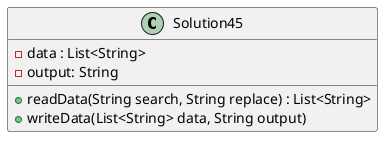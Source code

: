 @startuml

class Solution45{
'attributes
    - data : List<String>
    - output: String

'methods
    +readData(String search, String replace) : List<String>
    +writeData(List<String> data, String output)
}


@enduml